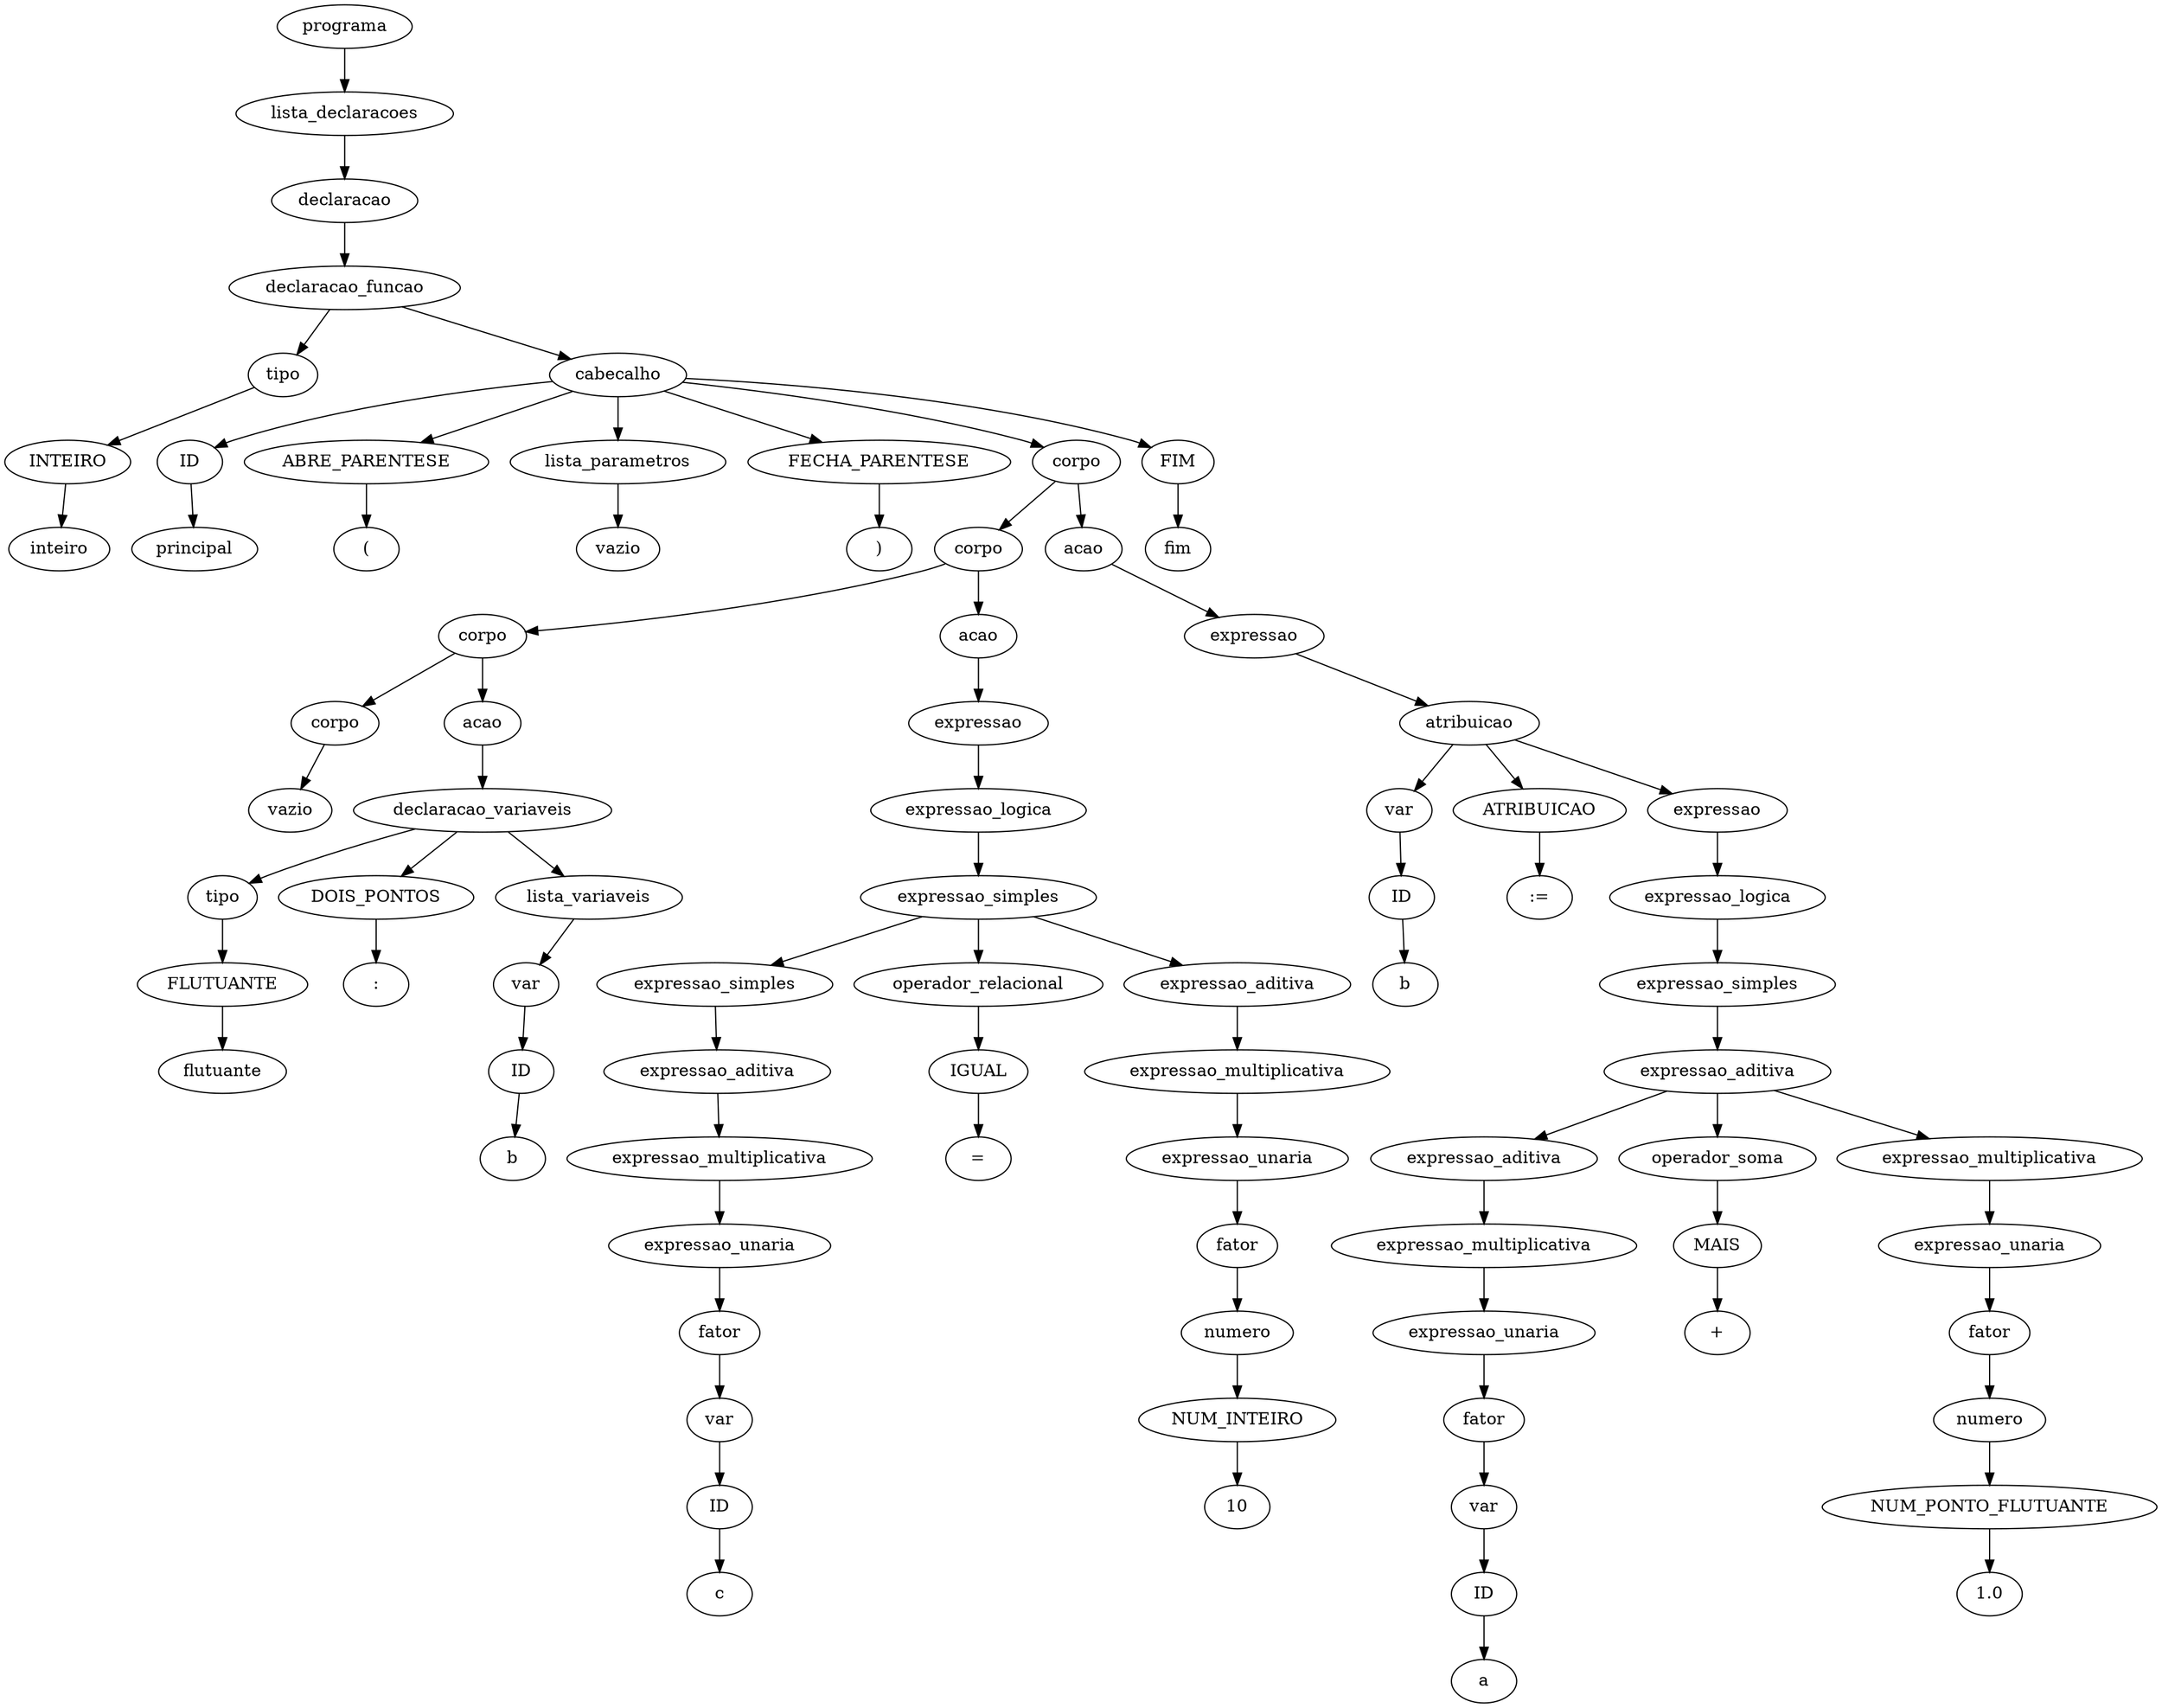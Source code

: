 digraph tree {
    "0x0" [label="programa"];
    "0x1" [label="lista_declaracoes"];
    "0x2" [label="declaracao"];
    "0x3" [label="declaracao_funcao"];
    "0x4" [label="tipo"];
    "0x5" [label="INTEIRO"];
    "0x6" [label="inteiro"];
    "0x7" [label="cabecalho"];
    "0x8" [label="ID"];
    "0x9" [label="principal"];
    "0xa" [label="ABRE_PARENTESE"];
    "0xb" [label="("];
    "0xc" [label="lista_parametros"];
    "0xd" [label="vazio"];
    "0xe" [label="FECHA_PARENTESE"];
    "0xf" [label=")"];
    "0x10" [label="corpo"];
    "0x11" [label="corpo"];
    "0x12" [label="corpo"];
    "0x13" [label="corpo"];
    "0x14" [label="vazio"];
    "0x15" [label="acao"];
    "0x16" [label="declaracao_variaveis"];
    "0x17" [label="tipo"];
    "0x18" [label="FLUTUANTE"];
    "0x19" [label="flutuante"];
    "0x1a" [label="DOIS_PONTOS"];
    "0x1b" [label=":"];
    "0x1c" [label="lista_variaveis"];
    "0x1d" [label="var"];
    "0x1e" [label="ID"];
    "0x1f" [label="b"];
    "0x20" [label="acao"];
    "0x21" [label="expressao"];
    "0x22" [label="expressao_logica"];
    "0x23" [label="expressao_simples"];
    "0x24" [label="expressao_simples"];
    "0x25" [label="expressao_aditiva"];
    "0x26" [label="expressao_multiplicativa"];
    "0x27" [label="expressao_unaria"];
    "0x28" [label="fator"];
    "0x29" [label="var"];
    "0x2a" [label="ID"];
    "0x2b" [label="c"];
    "0x2c" [label="operador_relacional"];
    "0x2d" [label="IGUAL"];
    "0x2e" [label="="];
    "0x2f" [label="expressao_aditiva"];
    "0x30" [label="expressao_multiplicativa"];
    "0x31" [label="expressao_unaria"];
    "0x32" [label="fator"];
    "0x33" [label="numero"];
    "0x34" [label="NUM_INTEIRO"];
    "0x35" [label="10"];
    "0x36" [label="acao"];
    "0x37" [label="expressao"];
    "0x38" [label="atribuicao"];
    "0x39" [label="var"];
    "0x3a" [label="ID"];
    "0x3b" [label="b"];
    "0x3c" [label="ATRIBUICAO"];
    "0x3d" [label=":="];
    "0x3e" [label="expressao"];
    "0x3f" [label="expressao_logica"];
    "0x40" [label="expressao_simples"];
    "0x41" [label="expressao_aditiva"];
    "0x42" [label="expressao_aditiva"];
    "0x43" [label="expressao_multiplicativa"];
    "0x44" [label="expressao_unaria"];
    "0x45" [label="fator"];
    "0x46" [label="var"];
    "0x47" [label="ID"];
    "0x48" [label="a"];
    "0x49" [label="operador_soma"];
    "0x4a" [label="MAIS"];
    "0x4b" [label="+"];
    "0x4c" [label="expressao_multiplicativa"];
    "0x4d" [label="expressao_unaria"];
    "0x4e" [label="fator"];
    "0x4f" [label="numero"];
    "0x50" [label="NUM_PONTO_FLUTUANTE"];
    "0x51" [label="1.0"];
    "0x52" [label="FIM"];
    "0x53" [label="fim"];
    "0x0" -> "0x1";
    "0x1" -> "0x2";
    "0x2" -> "0x3";
    "0x3" -> "0x4";
    "0x3" -> "0x7";
    "0x4" -> "0x5";
    "0x5" -> "0x6";
    "0x7" -> "0x8";
    "0x7" -> "0xa";
    "0x7" -> "0xc";
    "0x7" -> "0xe";
    "0x7" -> "0x10";
    "0x7" -> "0x52";
    "0x8" -> "0x9";
    "0xa" -> "0xb";
    "0xc" -> "0xd";
    "0xe" -> "0xf";
    "0x10" -> "0x11";
    "0x10" -> "0x36";
    "0x11" -> "0x12";
    "0x11" -> "0x20";
    "0x12" -> "0x13";
    "0x12" -> "0x15";
    "0x13" -> "0x14";
    "0x15" -> "0x16";
    "0x16" -> "0x17";
    "0x16" -> "0x1a";
    "0x16" -> "0x1c";
    "0x17" -> "0x18";
    "0x18" -> "0x19";
    "0x1a" -> "0x1b";
    "0x1c" -> "0x1d";
    "0x1d" -> "0x1e";
    "0x1e" -> "0x1f";
    "0x20" -> "0x21";
    "0x21" -> "0x22";
    "0x22" -> "0x23";
    "0x23" -> "0x24";
    "0x23" -> "0x2c";
    "0x23" -> "0x2f";
    "0x24" -> "0x25";
    "0x25" -> "0x26";
    "0x26" -> "0x27";
    "0x27" -> "0x28";
    "0x28" -> "0x29";
    "0x29" -> "0x2a";
    "0x2a" -> "0x2b";
    "0x2c" -> "0x2d";
    "0x2d" -> "0x2e";
    "0x2f" -> "0x30";
    "0x30" -> "0x31";
    "0x31" -> "0x32";
    "0x32" -> "0x33";
    "0x33" -> "0x34";
    "0x34" -> "0x35";
    "0x36" -> "0x37";
    "0x37" -> "0x38";
    "0x38" -> "0x39";
    "0x38" -> "0x3c";
    "0x38" -> "0x3e";
    "0x39" -> "0x3a";
    "0x3a" -> "0x3b";
    "0x3c" -> "0x3d";
    "0x3e" -> "0x3f";
    "0x3f" -> "0x40";
    "0x40" -> "0x41";
    "0x41" -> "0x42";
    "0x41" -> "0x49";
    "0x41" -> "0x4c";
    "0x42" -> "0x43";
    "0x43" -> "0x44";
    "0x44" -> "0x45";
    "0x45" -> "0x46";
    "0x46" -> "0x47";
    "0x47" -> "0x48";
    "0x49" -> "0x4a";
    "0x4a" -> "0x4b";
    "0x4c" -> "0x4d";
    "0x4d" -> "0x4e";
    "0x4e" -> "0x4f";
    "0x4f" -> "0x50";
    "0x50" -> "0x51";
    "0x52" -> "0x53";
}
